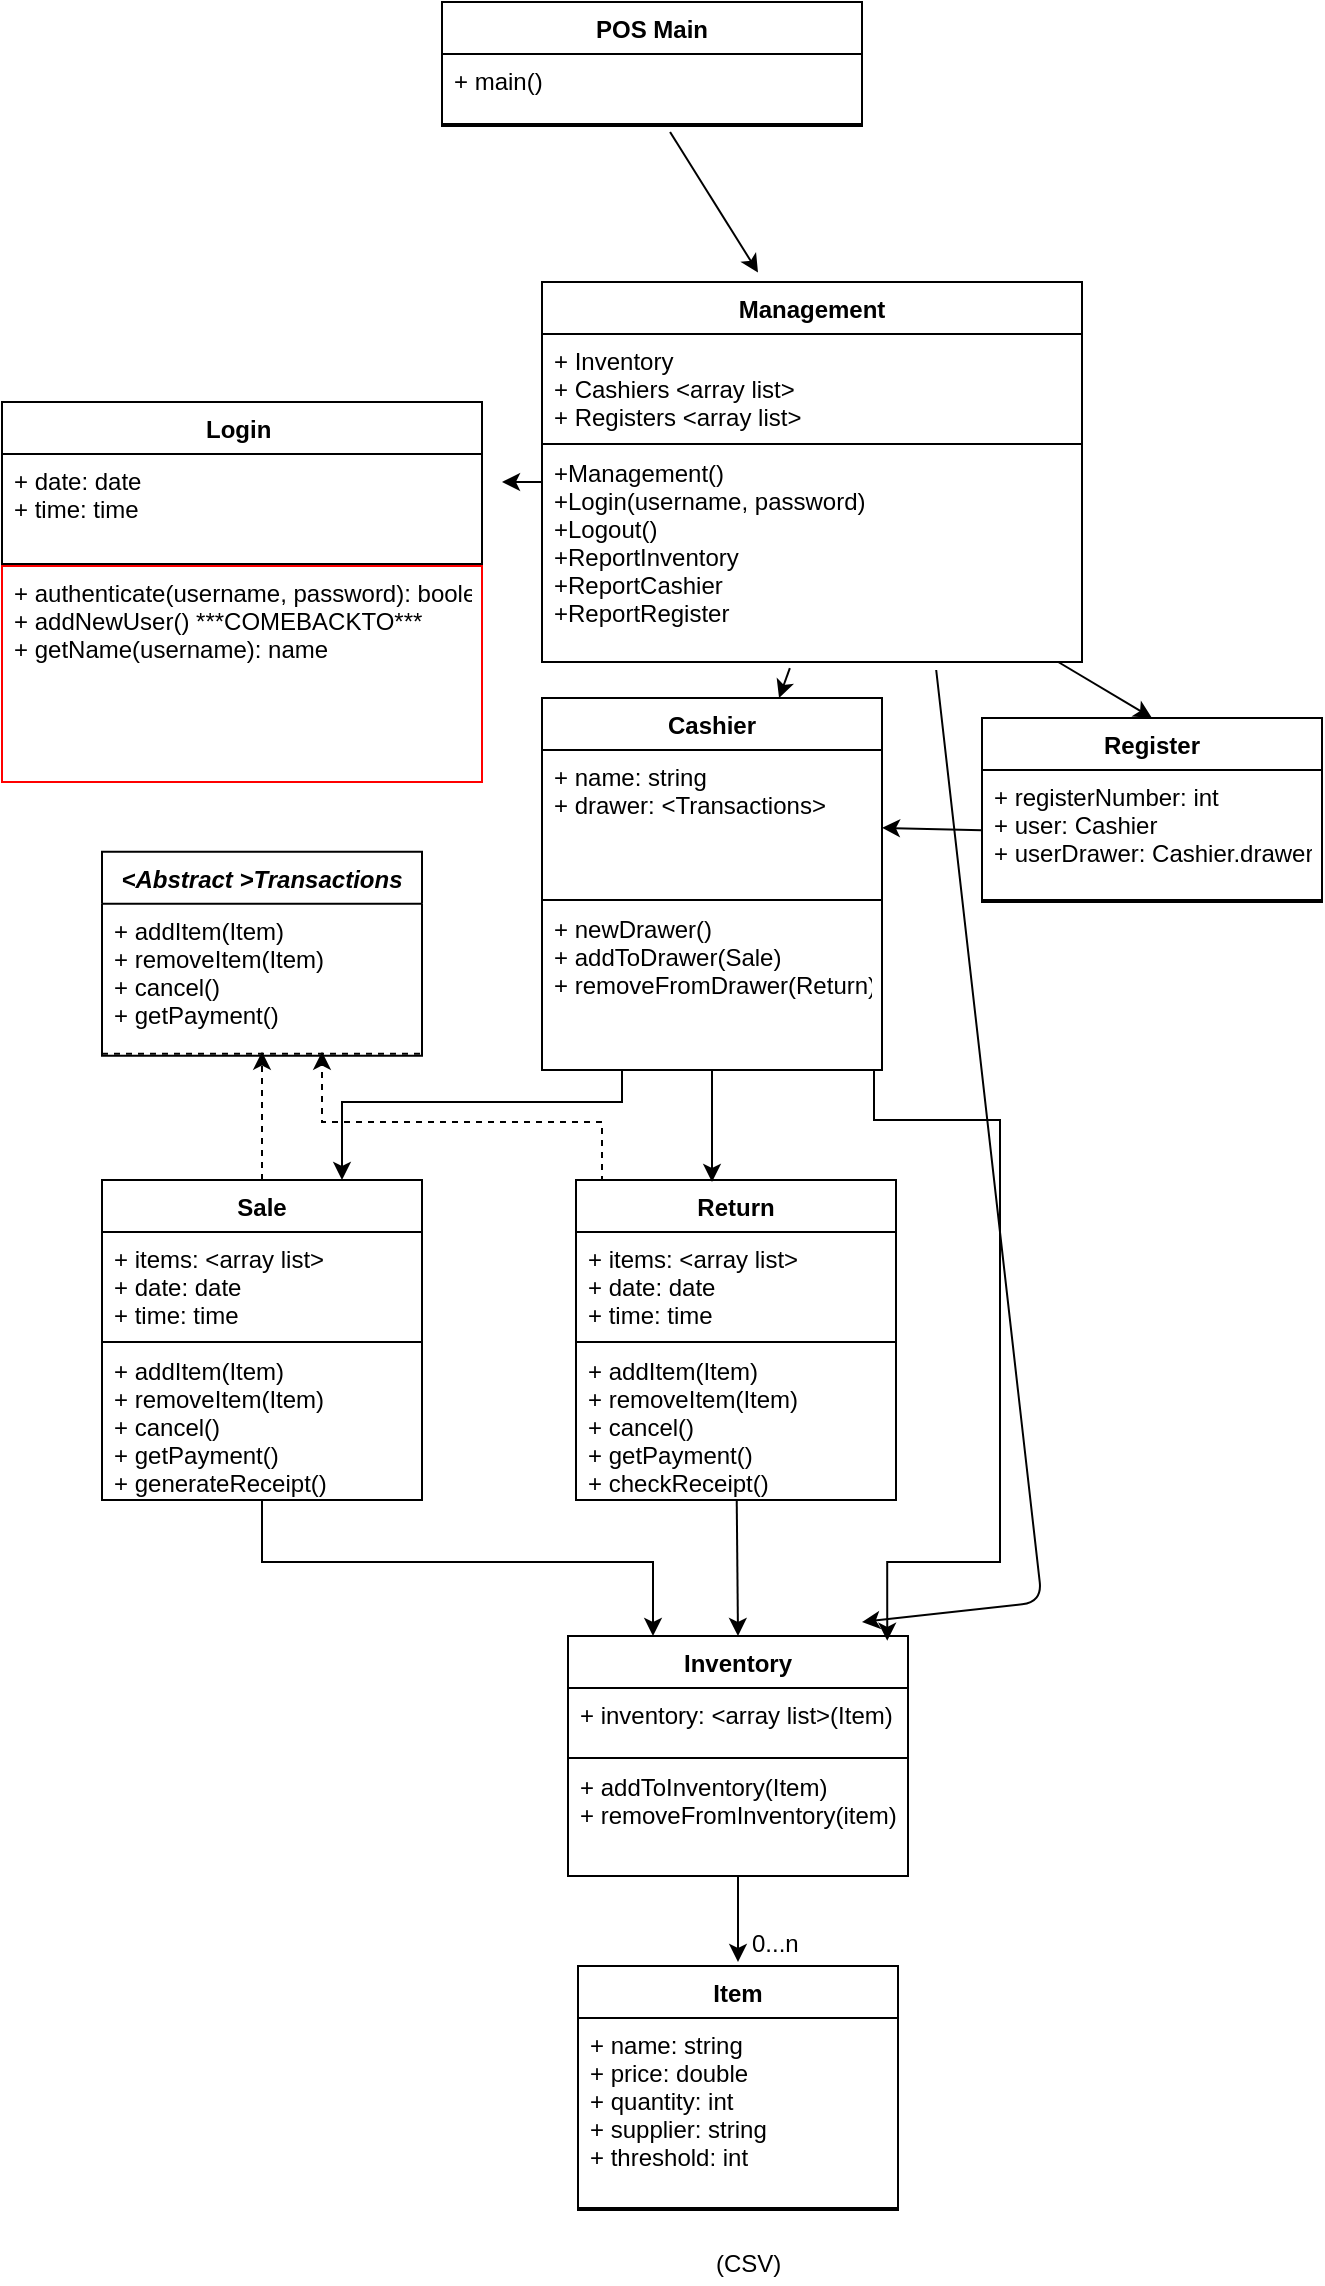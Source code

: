 <mxfile version="10.6.6" type="github"><diagram name="Page-1" id="c4acf3e9-155e-7222-9cf6-157b1a14988f"><mxGraphModel dx="960" dy="2167" grid="1" gridSize="10" guides="1" tooltips="1" connect="1" arrows="1" fold="1" page="1" pageScale="1" pageWidth="850" pageHeight="1100" background="#ffffff" math="0" shadow="0"><root><mxCell id="0"/><mxCell id="1" parent="0"/><mxCell id="IUod-gKV2CzKdF3peJkF-1" value="Cashier" style="swimlane;fontStyle=1;align=center;verticalAlign=top;childLayout=stackLayout;horizontal=1;startSize=26;horizontalStack=0;resizeParent=1;resizeParentMax=0;resizeLast=0;collapsible=1;marginBottom=0;" parent="1" vertex="1"><mxGeometry x="360" y="148" width="170" height="186" as="geometry"/></mxCell><mxCell id="IUod-gKV2CzKdF3peJkF-2" value="+ name: string&#10;+ drawer: &lt;Transactions&gt;&#10;" style="text;strokeColor=none;fillColor=none;align=left;verticalAlign=top;spacingLeft=4;spacingRight=4;overflow=hidden;rotatable=0;points=[[0,0.5],[1,0.5]];portConstraint=eastwest;" parent="IUod-gKV2CzKdF3peJkF-1" vertex="1"><mxGeometry y="26" width="170" height="74" as="geometry"/></mxCell><mxCell id="IUod-gKV2CzKdF3peJkF-3" value="" style="line;strokeWidth=1;fillColor=none;align=left;verticalAlign=middle;spacingTop=-1;spacingLeft=3;spacingRight=3;rotatable=0;labelPosition=right;points=[];portConstraint=eastwest;" parent="IUod-gKV2CzKdF3peJkF-1" vertex="1"><mxGeometry y="100" width="170" height="2" as="geometry"/></mxCell><mxCell id="IUod-gKV2CzKdF3peJkF-4" value="+ newDrawer()&#10;+ addToDrawer(Sale)&#10;+ removeFromDrawer(Return)&#10;&#10;" style="text;strokeColor=none;fillColor=none;align=left;verticalAlign=top;spacingLeft=4;spacingRight=4;overflow=hidden;rotatable=0;points=[[0,0.5],[1,0.5]];portConstraint=eastwest;" parent="IUod-gKV2CzKdF3peJkF-1" vertex="1"><mxGeometry y="102" width="170" height="84" as="geometry"/></mxCell><mxCell id="PXfLpLjdwYJCp4ab4HsT-14" style="edgeStyle=none;rounded=0;orthogonalLoop=1;jettySize=auto;html=1;exitX=0.5;exitY=0;exitDx=0;exitDy=0;dashed=1;" parent="1" source="IUod-gKV2CzKdF3peJkF-6" target="PXfLpLjdwYJCp4ab4HsT-6" edge="1"><mxGeometry relative="1" as="geometry"><mxPoint x="222.074" y="317.863" as="targetPoint"/></mxGeometry></mxCell><mxCell id="IUod-gKV2CzKdF3peJkF-6" value="Sale" style="swimlane;fontStyle=1;align=center;verticalAlign=top;childLayout=stackLayout;horizontal=1;startSize=26;horizontalStack=0;resizeParent=1;resizeParentMax=0;resizeLast=0;collapsible=1;marginBottom=0;" parent="1" vertex="1"><mxGeometry x="140" y="389" width="160" height="160" as="geometry"/></mxCell><mxCell id="IUod-gKV2CzKdF3peJkF-7" value="+ items: &lt;array list&gt; &#10;+ date: date&#10;+ time: time&#10;&#10;" style="text;strokeColor=none;fillColor=none;align=left;verticalAlign=top;spacingLeft=4;spacingRight=4;overflow=hidden;rotatable=0;points=[[0,0.5],[1,0.5]];portConstraint=eastwest;" parent="IUod-gKV2CzKdF3peJkF-6" vertex="1"><mxGeometry y="26" width="160" height="54" as="geometry"/></mxCell><mxCell id="IUod-gKV2CzKdF3peJkF-8" value="" style="line;strokeWidth=1;fillColor=none;align=left;verticalAlign=middle;spacingTop=-1;spacingLeft=3;spacingRight=3;rotatable=0;labelPosition=right;points=[];portConstraint=eastwest;" parent="IUod-gKV2CzKdF3peJkF-6" vertex="1"><mxGeometry y="80" width="160" height="2" as="geometry"/></mxCell><mxCell id="IUod-gKV2CzKdF3peJkF-9" value="+ addItem(Item)&#10;+ removeItem(Item)&#10;+ cancel()&#10;+ getPayment()&#10;+ generateReceipt()" style="text;strokeColor=none;fillColor=none;align=left;verticalAlign=top;spacingLeft=4;spacingRight=4;overflow=hidden;rotatable=0;points=[[0,0.5],[1,0.5]];portConstraint=eastwest;" parent="IUod-gKV2CzKdF3peJkF-6" vertex="1"><mxGeometry y="82" width="160" height="78" as="geometry"/></mxCell><mxCell id="IUod-gKV2CzKdF3peJkF-11" value="Register" style="swimlane;fontStyle=1;align=center;verticalAlign=top;childLayout=stackLayout;horizontal=1;startSize=26;horizontalStack=0;resizeParent=1;resizeParentMax=0;resizeLast=0;collapsible=1;marginBottom=0;" parent="1" vertex="1"><mxGeometry x="580" y="158" width="170" height="92" as="geometry"/></mxCell><mxCell id="IUod-gKV2CzKdF3peJkF-12" value="+ registerNumber: int&#10;+ user: Cashier&#10;+ userDrawer: Cashier.drawer&#10;&#10;" style="text;strokeColor=none;fillColor=none;align=left;verticalAlign=top;spacingLeft=4;spacingRight=4;overflow=hidden;rotatable=0;points=[[0,0.5],[1,0.5]];portConstraint=eastwest;" parent="IUod-gKV2CzKdF3peJkF-11" vertex="1"><mxGeometry y="26" width="170" height="64" as="geometry"/></mxCell><mxCell id="IUod-gKV2CzKdF3peJkF-13" value="" style="line;strokeWidth=1;fillColor=none;align=left;verticalAlign=middle;spacingTop=-1;spacingLeft=3;spacingRight=3;rotatable=0;labelPosition=right;points=[];portConstraint=eastwest;" parent="IUod-gKV2CzKdF3peJkF-11" vertex="1"><mxGeometry y="90" width="170" height="2" as="geometry"/></mxCell><mxCell id="IUod-gKV2CzKdF3peJkF-15" value="Item" style="swimlane;fontStyle=1;align=center;verticalAlign=top;childLayout=stackLayout;horizontal=1;startSize=26;horizontalStack=0;resizeParent=1;resizeParentMax=0;resizeLast=0;collapsible=1;marginBottom=0;" parent="1" vertex="1"><mxGeometry x="378" y="782" width="160" height="122" as="geometry"/></mxCell><mxCell id="IUod-gKV2CzKdF3peJkF-16" value="+ name: string&#10;+ price: double&#10;+ quantity: int&#10;+ supplier: string&#10;+ threshold: int&#10;" style="text;strokeColor=none;fillColor=none;align=left;verticalAlign=top;spacingLeft=4;spacingRight=4;overflow=hidden;rotatable=0;points=[[0,0.5],[1,0.5]];portConstraint=eastwest;" parent="IUod-gKV2CzKdF3peJkF-15" vertex="1"><mxGeometry y="26" width="160" height="94" as="geometry"/></mxCell><mxCell id="IUod-gKV2CzKdF3peJkF-17" value="" style="line;strokeWidth=1;fillColor=none;align=left;verticalAlign=middle;spacingTop=-1;spacingLeft=3;spacingRight=3;rotatable=0;labelPosition=right;points=[];portConstraint=eastwest;" parent="IUod-gKV2CzKdF3peJkF-15" vertex="1"><mxGeometry y="120" width="160" height="2" as="geometry"/></mxCell><mxCell id="IUod-gKV2CzKdF3peJkF-19" value="Inventory" style="swimlane;fontStyle=1;align=center;verticalAlign=top;childLayout=stackLayout;horizontal=1;startSize=26;horizontalStack=0;resizeParent=1;resizeParentMax=0;resizeLast=0;collapsible=1;marginBottom=0;" parent="1" vertex="1"><mxGeometry x="373" y="617" width="170" height="120" as="geometry"/></mxCell><mxCell id="IUod-gKV2CzKdF3peJkF-20" value="+ inventory: &lt;array list&gt;(Item)" style="text;strokeColor=none;fillColor=none;align=left;verticalAlign=top;spacingLeft=4;spacingRight=4;overflow=hidden;rotatable=0;points=[[0,0.5],[1,0.5]];portConstraint=eastwest;" parent="IUod-gKV2CzKdF3peJkF-19" vertex="1"><mxGeometry y="26" width="170" height="34" as="geometry"/></mxCell><mxCell id="IUod-gKV2CzKdF3peJkF-21" value="" style="line;strokeWidth=1;fillColor=none;align=left;verticalAlign=middle;spacingTop=-1;spacingLeft=3;spacingRight=3;rotatable=0;labelPosition=right;points=[];portConstraint=eastwest;" parent="IUod-gKV2CzKdF3peJkF-19" vertex="1"><mxGeometry y="60" width="170" height="2" as="geometry"/></mxCell><mxCell id="IUod-gKV2CzKdF3peJkF-22" value="+ addToInventory(Item)&#10;+ removeFromInventory(item)&#10;&#10;" style="text;strokeColor=none;fillColor=none;align=left;verticalAlign=top;spacingLeft=4;spacingRight=4;overflow=hidden;rotatable=0;points=[[0,0.5],[1,0.5]];portConstraint=eastwest;" parent="IUod-gKV2CzKdF3peJkF-19" vertex="1"><mxGeometry y="62" width="170" height="58" as="geometry"/></mxCell><mxCell id="IUod-gKV2CzKdF3peJkF-29" value="0...n" style="text;html=1;resizable=0;points=[];autosize=1;align=left;verticalAlign=top;spacingTop=-4;" parent="1" vertex="1"><mxGeometry x="463" y="761" width="40" height="20" as="geometry"/></mxCell><mxCell id="IUod-gKV2CzKdF3peJkF-34" value="" style="endArrow=classic;html=1;" parent="1" source="IUod-gKV2CzKdF3peJkF-22" edge="1"><mxGeometry width="50" height="50" relative="1" as="geometry"><mxPoint x="373" y="1023" as="sourcePoint"/><mxPoint x="458" y="780" as="targetPoint"/></mxGeometry></mxCell><mxCell id="IUod-gKV2CzKdF3peJkF-37" value="" style="endArrow=classic;html=1;" parent="1" source="IUod-gKV2CzKdF3peJkF-12" target="IUod-gKV2CzKdF3peJkF-2" edge="1"><mxGeometry width="50" height="50" relative="1" as="geometry"><mxPoint x="370" y="225.32" as="sourcePoint"/><mxPoint x="285" y="224.64" as="targetPoint"/></mxGeometry></mxCell><mxCell id="PXfLpLjdwYJCp4ab4HsT-1" value="Return" style="swimlane;fontStyle=1;align=center;verticalAlign=top;childLayout=stackLayout;horizontal=1;startSize=26;horizontalStack=0;resizeParent=1;resizeParentMax=0;resizeLast=0;collapsible=1;marginBottom=0;" parent="1" vertex="1"><mxGeometry x="377" y="389" width="160" height="160" as="geometry"/></mxCell><mxCell id="PXfLpLjdwYJCp4ab4HsT-2" value="+ items: &lt;array list&gt; &#10;+ date: date&#10;+ time: time&#10;&#10;" style="text;strokeColor=none;fillColor=none;align=left;verticalAlign=top;spacingLeft=4;spacingRight=4;overflow=hidden;rotatable=0;points=[[0,0.5],[1,0.5]];portConstraint=eastwest;" parent="PXfLpLjdwYJCp4ab4HsT-1" vertex="1"><mxGeometry y="26" width="160" height="54" as="geometry"/></mxCell><mxCell id="PXfLpLjdwYJCp4ab4HsT-3" value="" style="line;strokeWidth=1;fillColor=none;align=left;verticalAlign=middle;spacingTop=-1;spacingLeft=3;spacingRight=3;rotatable=0;labelPosition=right;points=[];portConstraint=eastwest;" parent="PXfLpLjdwYJCp4ab4HsT-1" vertex="1"><mxGeometry y="80" width="160" height="2" as="geometry"/></mxCell><mxCell id="PXfLpLjdwYJCp4ab4HsT-4" value="+ addItem(Item)&#10;+ removeItem(Item)&#10;+ cancel()&#10;+ getPayment()&#10;+ checkReceipt()&#10;" style="text;strokeColor=none;fillColor=none;align=left;verticalAlign=top;spacingLeft=4;spacingRight=4;overflow=hidden;rotatable=0;points=[[0,0.5],[1,0.5]];portConstraint=eastwest;" parent="PXfLpLjdwYJCp4ab4HsT-1" vertex="1"><mxGeometry y="82" width="160" height="78" as="geometry"/></mxCell><mxCell id="PXfLpLjdwYJCp4ab4HsT-5" value="&lt;Abstract &gt;Transactions" style="swimlane;fontStyle=3;align=center;verticalAlign=top;childLayout=stackLayout;horizontal=1;startSize=26;horizontalStack=0;resizeParent=1;resizeParentMax=0;resizeLast=0;collapsible=1;marginBottom=0;" parent="1" vertex="1"><mxGeometry x="140" y="224.863" width="160" height="102" as="geometry"/></mxCell><mxCell id="PXfLpLjdwYJCp4ab4HsT-6" value="+ addItem(Item)&#10;+ removeItem(Item)&#10;+ cancel()&#10;+ getPayment()&#10;&#10;" style="text;strokeColor=none;fillColor=none;align=left;verticalAlign=top;spacingLeft=4;spacingRight=4;overflow=hidden;rotatable=0;points=[[0,0.5],[1,0.5]];portConstraint=eastwest;" parent="PXfLpLjdwYJCp4ab4HsT-5" vertex="1"><mxGeometry y="26" width="160" height="74" as="geometry"/></mxCell><mxCell id="PXfLpLjdwYJCp4ab4HsT-7" value="" style="line;strokeWidth=1;fillColor=none;align=left;verticalAlign=middle;spacingTop=-1;spacingLeft=3;spacingRight=3;rotatable=0;labelPosition=right;points=[];portConstraint=eastwest;dashed=1;" parent="PXfLpLjdwYJCp4ab4HsT-5" vertex="1"><mxGeometry y="100" width="160" height="2" as="geometry"/></mxCell><mxCell id="PXfLpLjdwYJCp4ab4HsT-15" style="edgeStyle=orthogonalEdgeStyle;rounded=0;orthogonalLoop=1;jettySize=auto;html=1;exitX=0.5;exitY=0;exitDx=0;exitDy=0;dashed=1;" parent="1" source="PXfLpLjdwYJCp4ab4HsT-1" target="PXfLpLjdwYJCp4ab4HsT-6" edge="1"><mxGeometry relative="1" as="geometry"><mxPoint x="239.471" y="399.176" as="sourcePoint"/><mxPoint x="300" y="315.995" as="targetPoint"/><Array as="points"><mxPoint x="390" y="389"/><mxPoint x="390" y="360"/><mxPoint x="250" y="360"/></Array></mxGeometry></mxCell><mxCell id="PXfLpLjdwYJCp4ab4HsT-20" value="" style="endArrow=classic;html=1;entryX=0.5;entryY=0;entryDx=0;entryDy=0;" parent="1" source="PXfLpLjdwYJCp4ab4HsT-4" target="IUod-gKV2CzKdF3peJkF-19" edge="1"><mxGeometry width="50" height="50" relative="1" as="geometry"><mxPoint x="200" y="700" as="sourcePoint"/><mxPoint x="190" y="960" as="targetPoint"/></mxGeometry></mxCell><mxCell id="PXfLpLjdwYJCp4ab4HsT-21" value="" style="endArrow=classic;html=1;" parent="1" source="IUod-gKV2CzKdF3peJkF-4" edge="1"><mxGeometry width="50" height="50" relative="1" as="geometry"><mxPoint x="140" y="990" as="sourcePoint"/><mxPoint x="445" y="390" as="targetPoint"/></mxGeometry></mxCell><mxCell id="PXfLpLjdwYJCp4ab4HsT-22" value="" style="endArrow=classic;html=1;entryX=0.25;entryY=0;entryDx=0;entryDy=0;edgeStyle=orthogonalEdgeStyle;rounded=0;" parent="1" source="IUod-gKV2CzKdF3peJkF-9" target="IUod-gKV2CzKdF3peJkF-19" edge="1"><mxGeometry width="50" height="50" relative="1" as="geometry"><mxPoint x="467.104" y="559" as="sourcePoint"/><mxPoint x="467.286" y="627.571" as="targetPoint"/><Array as="points"><mxPoint x="220" y="580"/><mxPoint x="416" y="580"/></Array></mxGeometry></mxCell><mxCell id="PXfLpLjdwYJCp4ab4HsT-28" value="Login " style="swimlane;fontStyle=1;align=center;verticalAlign=top;childLayout=stackLayout;horizontal=1;startSize=26;horizontalStack=0;resizeParent=1;resizeParentMax=0;resizeLast=0;collapsible=1;marginBottom=0;" parent="1" vertex="1"><mxGeometry x="90" width="240" height="190" as="geometry"/></mxCell><mxCell id="PXfLpLjdwYJCp4ab4HsT-29" value="+ date: date&#10;+ time: time&#10;" style="text;strokeColor=none;fillColor=none;align=left;verticalAlign=top;spacingLeft=4;spacingRight=4;overflow=hidden;rotatable=0;points=[[0,0.5],[1,0.5]];portConstraint=eastwest;" parent="PXfLpLjdwYJCp4ab4HsT-28" vertex="1"><mxGeometry y="26" width="240" height="54" as="geometry"/></mxCell><mxCell id="PXfLpLjdwYJCp4ab4HsT-30" value="" style="line;strokeWidth=1;fillColor=none;align=left;verticalAlign=middle;spacingTop=-1;spacingLeft=3;spacingRight=3;rotatable=0;labelPosition=right;points=[];portConstraint=eastwest;" parent="PXfLpLjdwYJCp4ab4HsT-28" vertex="1"><mxGeometry y="80" width="240" height="2" as="geometry"/></mxCell><mxCell id="PXfLpLjdwYJCp4ab4HsT-31" value="+ authenticate(username, password): boolean&#10;+ addNewUser() ***COMEBACKTO***&#10;+ getName(username): name&#10;" style="text;strokeColor=#FF0000;fillColor=none;align=left;verticalAlign=top;spacingLeft=4;spacingRight=4;overflow=hidden;rotatable=0;points=[[0,0.5],[1,0.5]];portConstraint=eastwest;fontStyle=0" parent="PXfLpLjdwYJCp4ab4HsT-28" vertex="1"><mxGeometry y="82" width="240" height="108" as="geometry"/></mxCell><mxCell id="PXfLpLjdwYJCp4ab4HsT-33" value="POS Main" style="swimlane;fontStyle=1;align=center;verticalAlign=top;childLayout=stackLayout;horizontal=1;startSize=26;horizontalStack=0;resizeParent=1;resizeParentMax=0;resizeLast=0;collapsible=1;marginBottom=0;" parent="1" vertex="1"><mxGeometry x="310" y="-200" width="210" height="62" as="geometry"/></mxCell><mxCell id="PXfLpLjdwYJCp4ab4HsT-34" value="+ main()" style="text;strokeColor=none;fillColor=none;align=left;verticalAlign=top;spacingLeft=4;spacingRight=4;overflow=hidden;rotatable=0;points=[[0,0.5],[1,0.5]];portConstraint=eastwest;" parent="PXfLpLjdwYJCp4ab4HsT-33" vertex="1"><mxGeometry y="26" width="210" height="34" as="geometry"/></mxCell><mxCell id="PXfLpLjdwYJCp4ab4HsT-35" value="" style="line;strokeWidth=1;fillColor=none;align=left;verticalAlign=middle;spacingTop=-1;spacingLeft=3;spacingRight=3;rotatable=0;labelPosition=right;points=[];portConstraint=eastwest;" parent="PXfLpLjdwYJCp4ab4HsT-33" vertex="1"><mxGeometry y="60" width="210" height="2" as="geometry"/></mxCell><mxCell id="rEKoADP1f_An-3XObo-q-1" value="" style="endArrow=classic;html=1;entryX=0.75;entryY=0;entryDx=0;entryDy=0;edgeStyle=orthogonalEdgeStyle;rounded=0;" parent="1" source="IUod-gKV2CzKdF3peJkF-4" target="IUod-gKV2CzKdF3peJkF-6" edge="1"><mxGeometry width="50" height="50" relative="1" as="geometry"><mxPoint x="455" y="342" as="sourcePoint"/><mxPoint x="455" y="400" as="targetPoint"/><Array as="points"><mxPoint x="400" y="350"/><mxPoint x="260" y="350"/></Array></mxGeometry></mxCell><mxCell id="rEKoADP1f_An-3XObo-q-3" value="" style="endArrow=classic;html=1;edgeStyle=orthogonalEdgeStyle;rounded=0;entryX=0.939;entryY=0.02;entryDx=0;entryDy=0;entryPerimeter=0;" parent="1" source="IUod-gKV2CzKdF3peJkF-4" target="IUod-gKV2CzKdF3peJkF-19" edge="1"><mxGeometry width="50" height="50" relative="1" as="geometry"><mxPoint x="526" y="321" as="sourcePoint"/><mxPoint x="590" y="441.111" as="targetPoint"/><Array as="points"><mxPoint x="526" y="359"/><mxPoint x="589" y="359"/><mxPoint x="589" y="580"/><mxPoint x="533" y="580"/></Array></mxGeometry></mxCell><mxCell id="rEKoADP1f_An-3XObo-q-5" value="(CSV)" style="text;html=1;resizable=0;points=[];autosize=1;align=left;verticalAlign=top;spacingTop=-4;" parent="1" vertex="1"><mxGeometry x="445" y="921" width="50" height="20" as="geometry"/></mxCell><mxCell id="m-wxrCGJT5cPRkdGTwdo-1" value="Management" style="swimlane;fontStyle=1;align=center;verticalAlign=top;childLayout=stackLayout;horizontal=1;startSize=26;horizontalStack=0;resizeParent=1;resizeParentMax=0;resizeLast=0;collapsible=1;marginBottom=0;" vertex="1" parent="1"><mxGeometry x="360" y="-60" width="270" height="190" as="geometry"/></mxCell><mxCell id="m-wxrCGJT5cPRkdGTwdo-2" value="+ Inventory&#10;+ Cashiers &lt;array list&gt;&#10;+ Registers &lt;array list&gt;&#10;" style="text;strokeColor=none;fillColor=none;align=left;verticalAlign=top;spacingLeft=4;spacingRight=4;overflow=hidden;rotatable=0;points=[[0,0.5],[1,0.5]];portConstraint=eastwest;" vertex="1" parent="m-wxrCGJT5cPRkdGTwdo-1"><mxGeometry y="26" width="270" height="54" as="geometry"/></mxCell><mxCell id="m-wxrCGJT5cPRkdGTwdo-3" value="" style="line;strokeWidth=1;fillColor=none;align=left;verticalAlign=middle;spacingTop=-1;spacingLeft=3;spacingRight=3;rotatable=0;labelPosition=right;points=[];portConstraint=eastwest;" vertex="1" parent="m-wxrCGJT5cPRkdGTwdo-1"><mxGeometry y="80" width="270" height="2" as="geometry"/></mxCell><mxCell id="m-wxrCGJT5cPRkdGTwdo-4" value="+Management()&#10;+Login(username, password)&#10;+Logout()&#10;+ReportInventory&#10;+ReportCashier&#10;+ReportRegister&#10;" style="text;strokeColor=none;fillColor=none;align=left;verticalAlign=top;spacingLeft=4;spacingRight=4;overflow=hidden;rotatable=0;points=[[0,0.5],[1,0.5]];portConstraint=eastwest;" vertex="1" parent="m-wxrCGJT5cPRkdGTwdo-1"><mxGeometry y="82" width="270" height="108" as="geometry"/></mxCell><mxCell id="m-wxrCGJT5cPRkdGTwdo-9" value="" style="endArrow=classic;html=1;exitX=0.73;exitY=1.037;exitDx=0;exitDy=0;exitPerimeter=0;" edge="1" parent="m-wxrCGJT5cPRkdGTwdo-1" source="m-wxrCGJT5cPRkdGTwdo-4"><mxGeometry width="50" height="50" relative="1" as="geometry"><mxPoint x="200" y="220" as="sourcePoint"/><mxPoint x="160" y="670" as="targetPoint"/><Array as="points"><mxPoint x="250" y="660"/></Array></mxGeometry></mxCell><mxCell id="m-wxrCGJT5cPRkdGTwdo-6" value="" style="endArrow=classic;html=1;exitX=0.543;exitY=2.5;exitDx=0;exitDy=0;exitPerimeter=0;entryX=0.4;entryY=-0.025;entryDx=0;entryDy=0;entryPerimeter=0;" edge="1" parent="1" source="PXfLpLjdwYJCp4ab4HsT-35" target="m-wxrCGJT5cPRkdGTwdo-1"><mxGeometry width="50" height="50" relative="1" as="geometry"><mxPoint x="650" y="-100" as="sourcePoint"/><mxPoint x="700" y="-150" as="targetPoint"/></mxGeometry></mxCell><mxCell id="m-wxrCGJT5cPRkdGTwdo-7" value="" style="endArrow=classic;html=1;" edge="1" parent="1"><mxGeometry width="50" height="50" relative="1" as="geometry"><mxPoint x="360" y="40" as="sourcePoint"/><mxPoint x="340" y="40" as="targetPoint"/></mxGeometry></mxCell><mxCell id="m-wxrCGJT5cPRkdGTwdo-8" value="" style="endArrow=classic;html=1;exitX=0.459;exitY=1.028;exitDx=0;exitDy=0;exitPerimeter=0;" edge="1" parent="1" source="m-wxrCGJT5cPRkdGTwdo-4" target="IUod-gKV2CzKdF3peJkF-1"><mxGeometry width="50" height="50" relative="1" as="geometry"><mxPoint x="460" y="170" as="sourcePoint"/><mxPoint x="510" y="120" as="targetPoint"/></mxGeometry></mxCell><mxCell id="m-wxrCGJT5cPRkdGTwdo-10" value="" style="endArrow=classic;html=1;entryX=0.5;entryY=0;entryDx=0;entryDy=0;exitX=0.956;exitY=1;exitDx=0;exitDy=0;exitPerimeter=0;" edge="1" parent="1" source="m-wxrCGJT5cPRkdGTwdo-4" target="IUod-gKV2CzKdF3peJkF-11"><mxGeometry width="50" height="50" relative="1" as="geometry"><mxPoint x="600" y="170" as="sourcePoint"/><mxPoint x="650" y="120" as="targetPoint"/></mxGeometry></mxCell></root></mxGraphModel></diagram></mxfile>